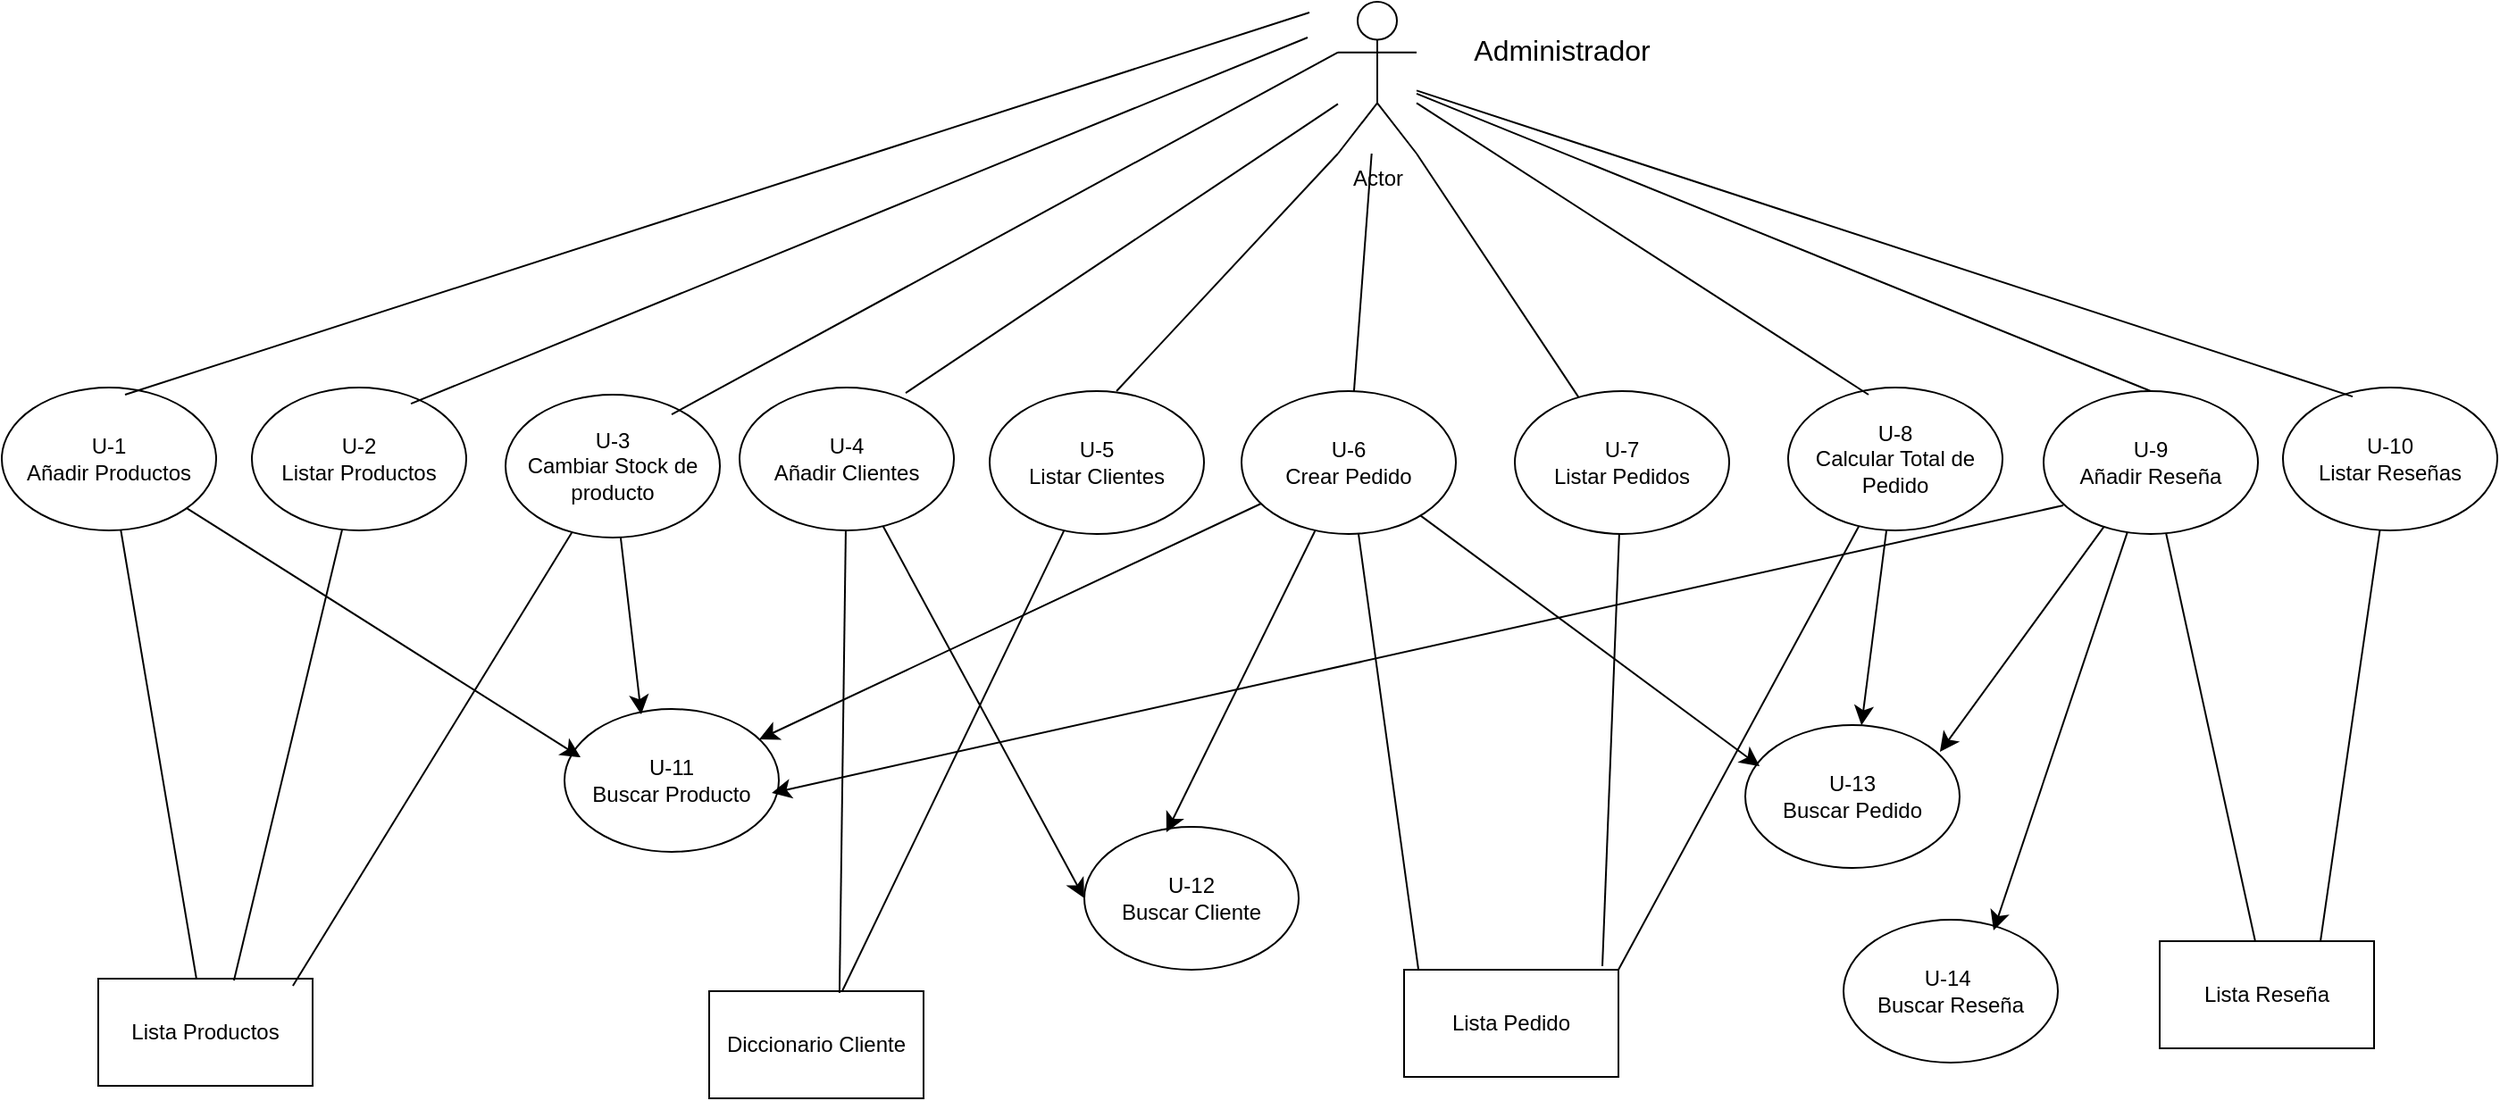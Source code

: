 <mxfile version="26.2.8">
  <diagram name="Página-1" id="lOM_8Vus_ifbhVeVHbQd">
    <mxGraphModel dx="2162" dy="1245" grid="0" gridSize="10" guides="1" tooltips="1" connect="1" arrows="1" fold="1" page="0" pageScale="1" pageWidth="827" pageHeight="1169" math="0" shadow="0">
      <root>
        <mxCell id="0" />
        <mxCell id="1" parent="0" />
        <mxCell id="MrNBsdE6oyY3u2UGQLDz-21" value="" style="edgeStyle=none;curved=1;rounded=0;orthogonalLoop=1;jettySize=auto;html=1;fontSize=12;startSize=8;endSize=8;endArrow=none;startFill=0;" edge="1" parent="1" source="MrNBsdE6oyY3u2UGQLDz-1" target="MrNBsdE6oyY3u2UGQLDz-10">
          <mxGeometry relative="1" as="geometry" />
        </mxCell>
        <mxCell id="MrNBsdE6oyY3u2UGQLDz-22" style="edgeStyle=none;curved=1;rounded=0;orthogonalLoop=1;jettySize=auto;html=1;exitX=1;exitY=1;exitDx=0;exitDy=0;exitPerimeter=0;fontSize=12;startSize=8;endSize=8;endArrow=none;startFill=0;" edge="1" parent="1" source="MrNBsdE6oyY3u2UGQLDz-1" target="MrNBsdE6oyY3u2UGQLDz-11">
          <mxGeometry relative="1" as="geometry" />
        </mxCell>
        <mxCell id="MrNBsdE6oyY3u2UGQLDz-25" style="edgeStyle=none;curved=1;rounded=0;orthogonalLoop=1;jettySize=auto;html=1;entryX=0.5;entryY=0;entryDx=0;entryDy=0;fontSize=12;startSize=8;endSize=8;endArrow=none;startFill=0;" edge="1" parent="1" source="MrNBsdE6oyY3u2UGQLDz-1" target="MrNBsdE6oyY3u2UGQLDz-13">
          <mxGeometry relative="1" as="geometry" />
        </mxCell>
        <mxCell id="MrNBsdE6oyY3u2UGQLDz-1" value="Actor" style="shape=umlActor;verticalLabelPosition=bottom;verticalAlign=top;html=1;outlineConnect=0;" vertex="1" parent="1">
          <mxGeometry x="186" y="-172" width="44" height="85" as="geometry" />
        </mxCell>
        <mxCell id="MrNBsdE6oyY3u2UGQLDz-2" value="Administrador" style="text;html=1;align=center;verticalAlign=middle;resizable=0;points=[];autosize=1;strokeColor=none;fillColor=none;fontSize=16;" vertex="1" parent="1">
          <mxGeometry x="252" y="-161" width="117" height="31" as="geometry" />
        </mxCell>
        <mxCell id="MrNBsdE6oyY3u2UGQLDz-4" value="U-2&lt;div&gt;Listar Productos&lt;/div&gt;" style="ellipse;whiteSpace=wrap;html=1;" vertex="1" parent="1">
          <mxGeometry x="-422" y="44" width="120" height="80" as="geometry" />
        </mxCell>
        <mxCell id="MrNBsdE6oyY3u2UGQLDz-6" value="U-3&lt;div&gt;Cambiar Stock de producto&lt;/div&gt;" style="ellipse;whiteSpace=wrap;html=1;" vertex="1" parent="1">
          <mxGeometry x="-280" y="48" width="120" height="80" as="geometry" />
        </mxCell>
        <mxCell id="MrNBsdE6oyY3u2UGQLDz-33" style="edgeStyle=none;curved=1;rounded=0;orthogonalLoop=1;jettySize=auto;html=1;fontSize=12;startSize=8;endSize=8;endArrow=none;startFill=0;" edge="1" parent="1" source="MrNBsdE6oyY3u2UGQLDz-7" target="MrNBsdE6oyY3u2UGQLDz-17">
          <mxGeometry relative="1" as="geometry" />
        </mxCell>
        <mxCell id="MrNBsdE6oyY3u2UGQLDz-7" value="U-1&lt;div&gt;Añadir Productos&lt;/div&gt;" style="ellipse;whiteSpace=wrap;html=1;" vertex="1" parent="1">
          <mxGeometry x="-562" y="44" width="120" height="80" as="geometry" />
        </mxCell>
        <mxCell id="MrNBsdE6oyY3u2UGQLDz-38" style="edgeStyle=none;curved=1;rounded=0;orthogonalLoop=1;jettySize=auto;html=1;entryX=0;entryY=0.5;entryDx=0;entryDy=0;fontSize=12;startSize=8;endSize=8;" edge="1" parent="1" source="MrNBsdE6oyY3u2UGQLDz-8" target="MrNBsdE6oyY3u2UGQLDz-16">
          <mxGeometry relative="1" as="geometry" />
        </mxCell>
        <mxCell id="MrNBsdE6oyY3u2UGQLDz-8" value="U-4&lt;div&gt;Añadir Clientes&lt;/div&gt;" style="ellipse;whiteSpace=wrap;html=1;" vertex="1" parent="1">
          <mxGeometry x="-149" y="44" width="120" height="80" as="geometry" />
        </mxCell>
        <mxCell id="MrNBsdE6oyY3u2UGQLDz-39" style="edgeStyle=none;curved=1;rounded=0;orthogonalLoop=1;jettySize=auto;html=1;fontSize=12;startSize=8;endSize=8;endArrow=none;startFill=0;" edge="1" parent="1" source="MrNBsdE6oyY3u2UGQLDz-9" target="MrNBsdE6oyY3u2UGQLDz-18">
          <mxGeometry relative="1" as="geometry" />
        </mxCell>
        <mxCell id="MrNBsdE6oyY3u2UGQLDz-9" value="U-5&lt;div&gt;Listar Clientes&lt;/div&gt;" style="ellipse;whiteSpace=wrap;html=1;" vertex="1" parent="1">
          <mxGeometry x="-9" y="46" width="120" height="80" as="geometry" />
        </mxCell>
        <mxCell id="MrNBsdE6oyY3u2UGQLDz-42" style="edgeStyle=none;curved=1;rounded=0;orthogonalLoop=1;jettySize=auto;html=1;fontSize=12;startSize=8;endSize=8;" edge="1" parent="1" source="MrNBsdE6oyY3u2UGQLDz-10" target="MrNBsdE6oyY3u2UGQLDz-15">
          <mxGeometry relative="1" as="geometry" />
        </mxCell>
        <mxCell id="MrNBsdE6oyY3u2UGQLDz-10" value="U-6&lt;div&gt;Crear Pedido&lt;/div&gt;" style="ellipse;whiteSpace=wrap;html=1;" vertex="1" parent="1">
          <mxGeometry x="132" y="46" width="120" height="80" as="geometry" />
        </mxCell>
        <mxCell id="MrNBsdE6oyY3u2UGQLDz-43" style="edgeStyle=none;curved=1;rounded=0;orthogonalLoop=1;jettySize=auto;html=1;fontSize=12;startSize=8;endSize=8;endArrow=none;startFill=0;" edge="1" parent="1" source="MrNBsdE6oyY3u2UGQLDz-11">
          <mxGeometry relative="1" as="geometry">
            <mxPoint x="334" y="368" as="targetPoint" />
          </mxGeometry>
        </mxCell>
        <mxCell id="MrNBsdE6oyY3u2UGQLDz-11" value="U-7&lt;div&gt;Listar Pedidos&lt;/div&gt;" style="ellipse;whiteSpace=wrap;html=1;" vertex="1" parent="1">
          <mxGeometry x="285" y="46" width="120" height="80" as="geometry" />
        </mxCell>
        <mxCell id="MrNBsdE6oyY3u2UGQLDz-47" style="edgeStyle=none;curved=1;rounded=0;orthogonalLoop=1;jettySize=auto;html=1;entryX=1;entryY=0;entryDx=0;entryDy=0;fontSize=12;startSize=8;endSize=8;endArrow=none;startFill=0;" edge="1" parent="1" source="MrNBsdE6oyY3u2UGQLDz-12" target="MrNBsdE6oyY3u2UGQLDz-19">
          <mxGeometry relative="1" as="geometry" />
        </mxCell>
        <mxCell id="MrNBsdE6oyY3u2UGQLDz-48" style="edgeStyle=none;curved=1;rounded=0;orthogonalLoop=1;jettySize=auto;html=1;fontSize=12;startSize=8;endSize=8;" edge="1" parent="1" source="MrNBsdE6oyY3u2UGQLDz-12" target="MrNBsdE6oyY3u2UGQLDz-45">
          <mxGeometry relative="1" as="geometry" />
        </mxCell>
        <mxCell id="MrNBsdE6oyY3u2UGQLDz-12" value="U-8&lt;div&gt;Calcular Total de Pedido&lt;/div&gt;" style="ellipse;whiteSpace=wrap;html=1;" vertex="1" parent="1">
          <mxGeometry x="438" y="44" width="120" height="80" as="geometry" />
        </mxCell>
        <mxCell id="MrNBsdE6oyY3u2UGQLDz-49" style="edgeStyle=none;curved=1;rounded=0;orthogonalLoop=1;jettySize=auto;html=1;fontSize=12;startSize=8;endSize=8;endArrow=none;startFill=0;" edge="1" parent="1" source="MrNBsdE6oyY3u2UGQLDz-13" target="MrNBsdE6oyY3u2UGQLDz-20">
          <mxGeometry relative="1" as="geometry" />
        </mxCell>
        <mxCell id="MrNBsdE6oyY3u2UGQLDz-13" value="U-9&lt;div&gt;Añadir Reseña&lt;/div&gt;" style="ellipse;whiteSpace=wrap;html=1;" vertex="1" parent="1">
          <mxGeometry x="581" y="46" width="120" height="80" as="geometry" />
        </mxCell>
        <mxCell id="MrNBsdE6oyY3u2UGQLDz-52" style="edgeStyle=none;curved=1;rounded=0;orthogonalLoop=1;jettySize=auto;html=1;entryX=0.75;entryY=0;entryDx=0;entryDy=0;fontSize=12;startSize=8;endSize=8;endArrow=none;startFill=0;" edge="1" parent="1" source="MrNBsdE6oyY3u2UGQLDz-14" target="MrNBsdE6oyY3u2UGQLDz-20">
          <mxGeometry relative="1" as="geometry" />
        </mxCell>
        <mxCell id="MrNBsdE6oyY3u2UGQLDz-14" value="U-10&lt;div&gt;Listar Reseñas&lt;/div&gt;" style="ellipse;whiteSpace=wrap;html=1;" vertex="1" parent="1">
          <mxGeometry x="715" y="44" width="120" height="80" as="geometry" />
        </mxCell>
        <mxCell id="MrNBsdE6oyY3u2UGQLDz-15" value="U-11&lt;div&gt;Buscar Producto&lt;/div&gt;" style="ellipse;whiteSpace=wrap;html=1;" vertex="1" parent="1">
          <mxGeometry x="-247" y="224" width="120" height="80" as="geometry" />
        </mxCell>
        <mxCell id="MrNBsdE6oyY3u2UGQLDz-16" value="U-12&lt;div&gt;Buscar Cliente&lt;/div&gt;" style="ellipse;whiteSpace=wrap;html=1;" vertex="1" parent="1">
          <mxGeometry x="44" y="290" width="120" height="80" as="geometry" />
        </mxCell>
        <mxCell id="MrNBsdE6oyY3u2UGQLDz-17" value="Lista Productos" style="rounded=0;whiteSpace=wrap;html=1;" vertex="1" parent="1">
          <mxGeometry x="-508" y="375" width="120" height="60" as="geometry" />
        </mxCell>
        <mxCell id="MrNBsdE6oyY3u2UGQLDz-18" value="Diccionario Cliente" style="rounded=0;whiteSpace=wrap;html=1;" vertex="1" parent="1">
          <mxGeometry x="-166" y="382" width="120" height="60" as="geometry" />
        </mxCell>
        <mxCell id="MrNBsdE6oyY3u2UGQLDz-19" value="Lista Pedido" style="rounded=0;whiteSpace=wrap;html=1;" vertex="1" parent="1">
          <mxGeometry x="223" y="370" width="120" height="60" as="geometry" />
        </mxCell>
        <mxCell id="MrNBsdE6oyY3u2UGQLDz-20" value="Lista Reseña" style="rounded=0;whiteSpace=wrap;html=1;" vertex="1" parent="1">
          <mxGeometry x="646" y="354" width="120" height="60" as="geometry" />
        </mxCell>
        <mxCell id="MrNBsdE6oyY3u2UGQLDz-23" style="edgeStyle=none;curved=1;rounded=0;orthogonalLoop=1;jettySize=auto;html=1;exitX=0;exitY=1;exitDx=0;exitDy=0;exitPerimeter=0;entryX=0.592;entryY=0;entryDx=0;entryDy=0;entryPerimeter=0;fontSize=12;endArrow=none;startFill=0;" edge="1" parent="1" source="MrNBsdE6oyY3u2UGQLDz-1" target="MrNBsdE6oyY3u2UGQLDz-9">
          <mxGeometry relative="1" as="geometry" />
        </mxCell>
        <mxCell id="MrNBsdE6oyY3u2UGQLDz-24" style="edgeStyle=none;curved=1;rounded=0;orthogonalLoop=1;jettySize=auto;html=1;entryX=0.375;entryY=0.05;entryDx=0;entryDy=0;entryPerimeter=0;fontSize=12;startSize=8;endSize=8;endArrow=none;startFill=0;" edge="1" parent="1" source="MrNBsdE6oyY3u2UGQLDz-1" target="MrNBsdE6oyY3u2UGQLDz-12">
          <mxGeometry relative="1" as="geometry" />
        </mxCell>
        <mxCell id="MrNBsdE6oyY3u2UGQLDz-27" style="edgeStyle=none;curved=1;rounded=0;orthogonalLoop=1;jettySize=auto;html=1;entryX=0.325;entryY=0.063;entryDx=0;entryDy=0;entryPerimeter=0;fontSize=12;startSize=8;endSize=8;endArrow=none;startFill=0;" edge="1" parent="1" source="MrNBsdE6oyY3u2UGQLDz-1" target="MrNBsdE6oyY3u2UGQLDz-14">
          <mxGeometry relative="1" as="geometry" />
        </mxCell>
        <mxCell id="MrNBsdE6oyY3u2UGQLDz-28" style="edgeStyle=none;curved=1;rounded=0;orthogonalLoop=1;jettySize=auto;html=1;entryX=0.775;entryY=0.038;entryDx=0;entryDy=0;entryPerimeter=0;fontSize=12;startSize=8;endSize=8;endArrow=none;startFill=0;" edge="1" parent="1" source="MrNBsdE6oyY3u2UGQLDz-1" target="MrNBsdE6oyY3u2UGQLDz-8">
          <mxGeometry relative="1" as="geometry" />
        </mxCell>
        <mxCell id="MrNBsdE6oyY3u2UGQLDz-29" style="edgeStyle=none;curved=1;rounded=0;orthogonalLoop=1;jettySize=auto;html=1;exitX=0;exitY=0.333;exitDx=0;exitDy=0;exitPerimeter=0;entryX=0.775;entryY=0.138;entryDx=0;entryDy=0;entryPerimeter=0;fontSize=12;startSize=8;endSize=8;endArrow=none;startFill=0;" edge="1" parent="1" source="MrNBsdE6oyY3u2UGQLDz-1" target="MrNBsdE6oyY3u2UGQLDz-6">
          <mxGeometry relative="1" as="geometry" />
        </mxCell>
        <mxCell id="MrNBsdE6oyY3u2UGQLDz-30" style="edgeStyle=none;curved=1;rounded=0;orthogonalLoop=1;jettySize=auto;html=1;entryX=0.742;entryY=0.113;entryDx=0;entryDy=0;entryPerimeter=0;fontSize=12;startSize=8;endSize=8;endArrow=none;startFill=0;" edge="1" parent="1" target="MrNBsdE6oyY3u2UGQLDz-4">
          <mxGeometry relative="1" as="geometry">
            <mxPoint x="169" y="-152" as="sourcePoint" />
          </mxGeometry>
        </mxCell>
        <mxCell id="MrNBsdE6oyY3u2UGQLDz-31" style="edgeStyle=none;curved=1;rounded=0;orthogonalLoop=1;jettySize=auto;html=1;entryX=0.575;entryY=0.05;entryDx=0;entryDy=0;entryPerimeter=0;fontSize=12;startSize=8;endSize=8;endArrow=none;startFill=0;" edge="1" parent="1" target="MrNBsdE6oyY3u2UGQLDz-7">
          <mxGeometry relative="1" as="geometry">
            <mxPoint x="170" y="-166" as="sourcePoint" />
          </mxGeometry>
        </mxCell>
        <mxCell id="MrNBsdE6oyY3u2UGQLDz-32" style="edgeStyle=none;curved=1;rounded=0;orthogonalLoop=1;jettySize=auto;html=1;entryX=0.075;entryY=0.338;entryDx=0;entryDy=0;entryPerimeter=0;fontSize=12;startSize=8;endSize=8;" edge="1" parent="1" source="MrNBsdE6oyY3u2UGQLDz-7" target="MrNBsdE6oyY3u2UGQLDz-15">
          <mxGeometry relative="1" as="geometry" />
        </mxCell>
        <mxCell id="MrNBsdE6oyY3u2UGQLDz-34" style="edgeStyle=none;curved=1;rounded=0;orthogonalLoop=1;jettySize=auto;html=1;entryX=0.633;entryY=0.017;entryDx=0;entryDy=0;entryPerimeter=0;fontSize=12;startSize=8;endSize=8;endArrow=none;startFill=0;" edge="1" parent="1" source="MrNBsdE6oyY3u2UGQLDz-4" target="MrNBsdE6oyY3u2UGQLDz-17">
          <mxGeometry relative="1" as="geometry" />
        </mxCell>
        <mxCell id="MrNBsdE6oyY3u2UGQLDz-35" style="edgeStyle=none;curved=1;rounded=0;orthogonalLoop=1;jettySize=auto;html=1;entryX=0.908;entryY=0.067;entryDx=0;entryDy=0;entryPerimeter=0;fontSize=12;startSize=8;endSize=8;endArrow=none;startFill=0;" edge="1" parent="1" source="MrNBsdE6oyY3u2UGQLDz-6" target="MrNBsdE6oyY3u2UGQLDz-17">
          <mxGeometry relative="1" as="geometry" />
        </mxCell>
        <mxCell id="MrNBsdE6oyY3u2UGQLDz-36" style="edgeStyle=none;curved=1;rounded=0;orthogonalLoop=1;jettySize=auto;html=1;entryX=0.358;entryY=0.038;entryDx=0;entryDy=0;entryPerimeter=0;fontSize=12;startSize=8;endSize=8;" edge="1" parent="1" source="MrNBsdE6oyY3u2UGQLDz-6" target="MrNBsdE6oyY3u2UGQLDz-15">
          <mxGeometry relative="1" as="geometry" />
        </mxCell>
        <mxCell id="MrNBsdE6oyY3u2UGQLDz-37" style="edgeStyle=none;curved=1;rounded=0;orthogonalLoop=1;jettySize=auto;html=1;entryX=0.608;entryY=0.017;entryDx=0;entryDy=0;entryPerimeter=0;fontSize=12;startSize=8;endSize=8;endArrow=none;startFill=0;" edge="1" parent="1" source="MrNBsdE6oyY3u2UGQLDz-8" target="MrNBsdE6oyY3u2UGQLDz-18">
          <mxGeometry relative="1" as="geometry" />
        </mxCell>
        <mxCell id="MrNBsdE6oyY3u2UGQLDz-40" style="edgeStyle=none;curved=1;rounded=0;orthogonalLoop=1;jettySize=auto;html=1;entryX=0.067;entryY=0;entryDx=0;entryDy=0;entryPerimeter=0;fontSize=12;startSize=8;endSize=8;endArrow=none;startFill=0;" edge="1" parent="1" source="MrNBsdE6oyY3u2UGQLDz-10" target="MrNBsdE6oyY3u2UGQLDz-19">
          <mxGeometry relative="1" as="geometry" />
        </mxCell>
        <mxCell id="MrNBsdE6oyY3u2UGQLDz-41" style="edgeStyle=none;curved=1;rounded=0;orthogonalLoop=1;jettySize=auto;html=1;entryX=0.383;entryY=0.038;entryDx=0;entryDy=0;entryPerimeter=0;fontSize=12;startSize=8;endSize=8;" edge="1" parent="1" source="MrNBsdE6oyY3u2UGQLDz-10" target="MrNBsdE6oyY3u2UGQLDz-16">
          <mxGeometry relative="1" as="geometry" />
        </mxCell>
        <mxCell id="MrNBsdE6oyY3u2UGQLDz-45" value="U-13&lt;div&gt;Buscar Pedido&lt;/div&gt;" style="ellipse;whiteSpace=wrap;html=1;" vertex="1" parent="1">
          <mxGeometry x="414" y="233" width="120" height="80" as="geometry" />
        </mxCell>
        <mxCell id="MrNBsdE6oyY3u2UGQLDz-46" style="edgeStyle=none;curved=1;rounded=0;orthogonalLoop=1;jettySize=auto;html=1;entryX=0.067;entryY=0.288;entryDx=0;entryDy=0;entryPerimeter=0;fontSize=12;startSize=8;endSize=8;" edge="1" parent="1" source="MrNBsdE6oyY3u2UGQLDz-10" target="MrNBsdE6oyY3u2UGQLDz-45">
          <mxGeometry relative="1" as="geometry" />
        </mxCell>
        <mxCell id="MrNBsdE6oyY3u2UGQLDz-50" value="U-14&amp;nbsp;&lt;div&gt;Buscar Reseña&lt;/div&gt;" style="ellipse;whiteSpace=wrap;html=1;" vertex="1" parent="1">
          <mxGeometry x="469" y="342" width="120" height="80" as="geometry" />
        </mxCell>
        <mxCell id="MrNBsdE6oyY3u2UGQLDz-51" style="edgeStyle=none;curved=1;rounded=0;orthogonalLoop=1;jettySize=auto;html=1;entryX=0.7;entryY=0.075;entryDx=0;entryDy=0;entryPerimeter=0;fontSize=12;startSize=8;endSize=8;" edge="1" parent="1" source="MrNBsdE6oyY3u2UGQLDz-13" target="MrNBsdE6oyY3u2UGQLDz-50">
          <mxGeometry relative="1" as="geometry" />
        </mxCell>
        <mxCell id="MrNBsdE6oyY3u2UGQLDz-55" style="edgeStyle=none;curved=1;rounded=0;orthogonalLoop=1;jettySize=auto;html=1;entryX=0.967;entryY=0.588;entryDx=0;entryDy=0;entryPerimeter=0;fontSize=12;startSize=8;endSize=8;exitX=0.092;exitY=0.8;exitDx=0;exitDy=0;exitPerimeter=0;" edge="1" parent="1" source="MrNBsdE6oyY3u2UGQLDz-13" target="MrNBsdE6oyY3u2UGQLDz-15">
          <mxGeometry relative="1" as="geometry" />
        </mxCell>
        <mxCell id="MrNBsdE6oyY3u2UGQLDz-56" style="edgeStyle=none;curved=1;rounded=0;orthogonalLoop=1;jettySize=auto;html=1;entryX=0.908;entryY=0.188;entryDx=0;entryDy=0;entryPerimeter=0;fontSize=12;startSize=8;endSize=8;" edge="1" parent="1" source="MrNBsdE6oyY3u2UGQLDz-13" target="MrNBsdE6oyY3u2UGQLDz-45">
          <mxGeometry relative="1" as="geometry" />
        </mxCell>
      </root>
    </mxGraphModel>
  </diagram>
</mxfile>
